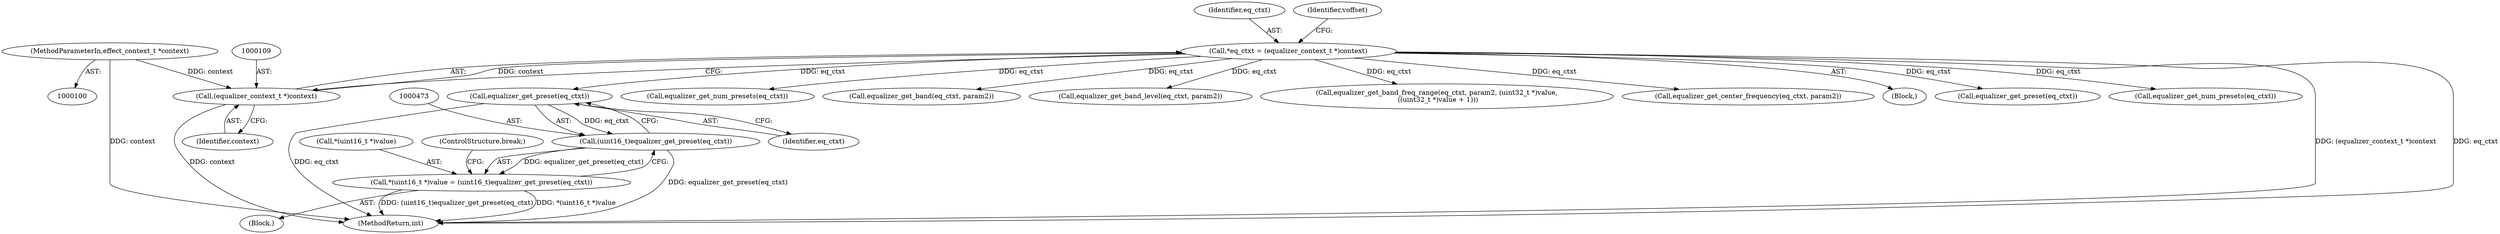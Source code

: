 digraph "0_Android_d72ea85c78a1a68bf99fd5804ad9784b4102fe57@pointer" {
"1000474" [label="(Call,equalizer_get_preset(eq_ctxt))"];
"1000106" [label="(Call,*eq_ctxt = (equalizer_context_t *)context)"];
"1000108" [label="(Call,(equalizer_context_t *)context)"];
"1000101" [label="(MethodParameterIn,effect_context_t *context)"];
"1000472" [label="(Call,(uint16_t)equalizer_get_preset(eq_ctxt))"];
"1000467" [label="(Call,*(uint16_t *)value = (uint16_t)equalizer_get_preset(eq_ctxt))"];
"1000488" [label="(Call,equalizer_get_num_presets(eq_ctxt))"];
"1000467" [label="(Call,*(uint16_t *)value = (uint16_t)equalizer_get_preset(eq_ctxt))"];
"1000472" [label="(Call,(uint16_t)equalizer_get_preset(eq_ctxt))"];
"1000468" [label="(Call,*(uint16_t *)value)"];
"1000107" [label="(Identifier,eq_ctxt)"];
"1000459" [label="(Call,equalizer_get_band(eq_ctxt, param2))"];
"1000101" [label="(MethodParameterIn,effect_context_t *context)"];
"1000318" [label="(Block,)"];
"1000379" [label="(Call,equalizer_get_band_level(eq_ctxt, param2))"];
"1000113" [label="(Identifier,voffset)"];
"1000110" [label="(Identifier,context)"];
"1000432" [label="(Call,equalizer_get_band_freq_range(eq_ctxt, param2, (uint32_t *)value,\n ((uint32_t *)value + 1)))"];
"1000408" [label="(Call,equalizer_get_center_frequency(eq_ctxt, param2))"];
"1000108" [label="(Call,(equalizer_context_t *)context)"];
"1000104" [label="(Block,)"];
"1000606" [label="(MethodReturn,int)"];
"1000106" [label="(Call,*eq_ctxt = (equalizer_context_t *)context)"];
"1000476" [label="(ControlStructure,break;)"];
"1000565" [label="(Call,equalizer_get_preset(eq_ctxt))"];
"1000474" [label="(Call,equalizer_get_preset(eq_ctxt))"];
"1000475" [label="(Identifier,eq_ctxt)"];
"1000505" [label="(Call,equalizer_get_num_presets(eq_ctxt))"];
"1000474" -> "1000472"  [label="AST: "];
"1000474" -> "1000475"  [label="CFG: "];
"1000475" -> "1000474"  [label="AST: "];
"1000472" -> "1000474"  [label="CFG: "];
"1000474" -> "1000606"  [label="DDG: eq_ctxt"];
"1000474" -> "1000472"  [label="DDG: eq_ctxt"];
"1000106" -> "1000474"  [label="DDG: eq_ctxt"];
"1000106" -> "1000104"  [label="AST: "];
"1000106" -> "1000108"  [label="CFG: "];
"1000107" -> "1000106"  [label="AST: "];
"1000108" -> "1000106"  [label="AST: "];
"1000113" -> "1000106"  [label="CFG: "];
"1000106" -> "1000606"  [label="DDG: (equalizer_context_t *)context"];
"1000106" -> "1000606"  [label="DDG: eq_ctxt"];
"1000108" -> "1000106"  [label="DDG: context"];
"1000106" -> "1000379"  [label="DDG: eq_ctxt"];
"1000106" -> "1000408"  [label="DDG: eq_ctxt"];
"1000106" -> "1000432"  [label="DDG: eq_ctxt"];
"1000106" -> "1000459"  [label="DDG: eq_ctxt"];
"1000106" -> "1000488"  [label="DDG: eq_ctxt"];
"1000106" -> "1000505"  [label="DDG: eq_ctxt"];
"1000106" -> "1000565"  [label="DDG: eq_ctxt"];
"1000108" -> "1000110"  [label="CFG: "];
"1000109" -> "1000108"  [label="AST: "];
"1000110" -> "1000108"  [label="AST: "];
"1000108" -> "1000606"  [label="DDG: context"];
"1000101" -> "1000108"  [label="DDG: context"];
"1000101" -> "1000100"  [label="AST: "];
"1000101" -> "1000606"  [label="DDG: context"];
"1000472" -> "1000467"  [label="AST: "];
"1000473" -> "1000472"  [label="AST: "];
"1000467" -> "1000472"  [label="CFG: "];
"1000472" -> "1000606"  [label="DDG: equalizer_get_preset(eq_ctxt)"];
"1000472" -> "1000467"  [label="DDG: equalizer_get_preset(eq_ctxt)"];
"1000467" -> "1000318"  [label="AST: "];
"1000468" -> "1000467"  [label="AST: "];
"1000476" -> "1000467"  [label="CFG: "];
"1000467" -> "1000606"  [label="DDG: (uint16_t)equalizer_get_preset(eq_ctxt)"];
"1000467" -> "1000606"  [label="DDG: *(uint16_t *)value"];
}
